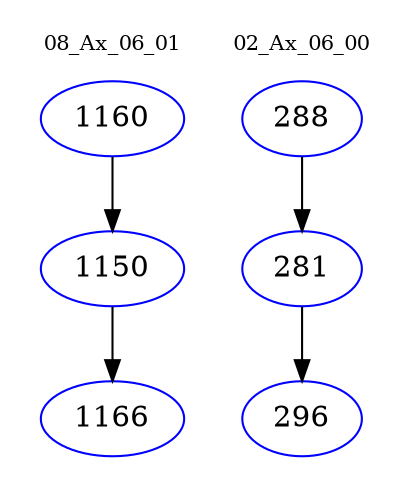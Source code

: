 digraph{
subgraph cluster_0 {
color = white
label = "08_Ax_06_01";
fontsize=10;
T0_1160 [label="1160", color="blue"]
T0_1160 -> T0_1150 [color="black"]
T0_1150 [label="1150", color="blue"]
T0_1150 -> T0_1166 [color="black"]
T0_1166 [label="1166", color="blue"]
}
subgraph cluster_1 {
color = white
label = "02_Ax_06_00";
fontsize=10;
T1_288 [label="288", color="blue"]
T1_288 -> T1_281 [color="black"]
T1_281 [label="281", color="blue"]
T1_281 -> T1_296 [color="black"]
T1_296 [label="296", color="blue"]
}
}
